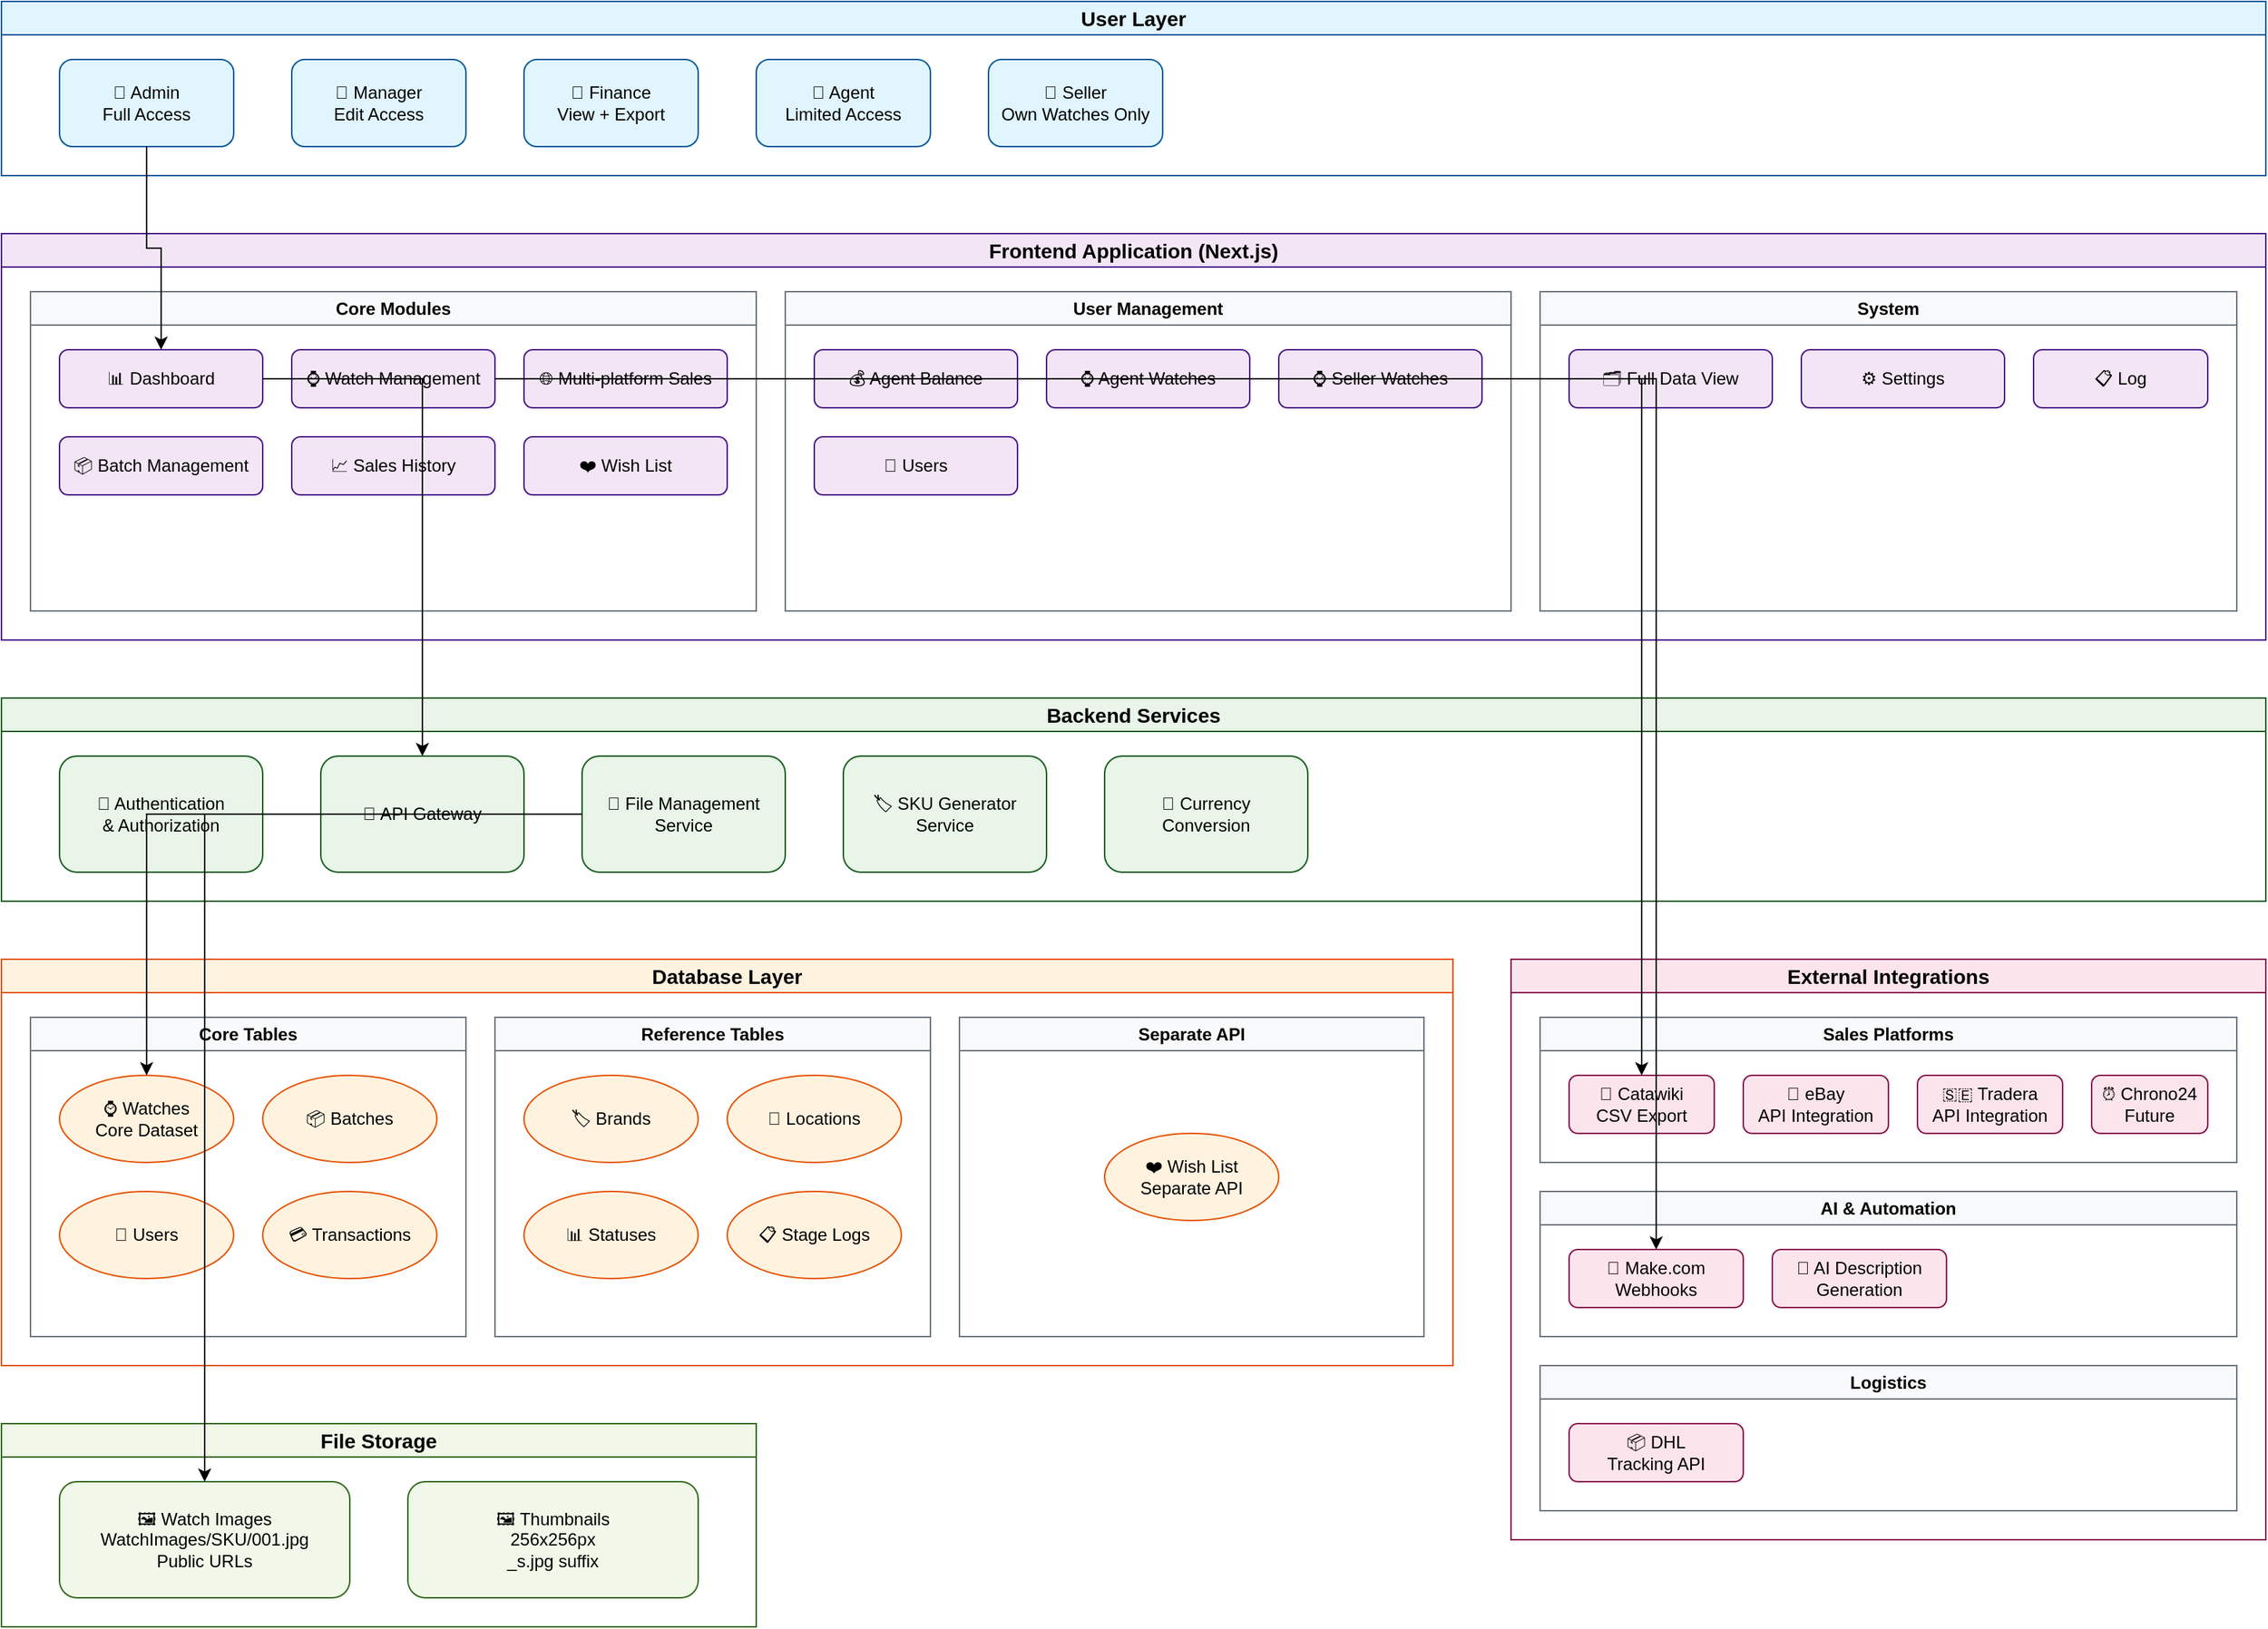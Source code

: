 <mxfile version="22.1.16">
  <diagram name="Second Vintage CRM Architecture" id="architecture">
    <mxGraphModel dx="2074" dy="1196" grid="1" gridSize="10" guides="1" tooltips="1" connect="1" arrows="1" fold="1" page="1" pageScale="1" pageWidth="1654" pageHeight="2336" math="0" shadow="0">
      <root>
        <mxCell id="0" />
        <mxCell id="1" parent="0" />
        
        <!-- User Layer -->
        <mxCell id="userLayer" value="User Layer" style="swimlane;whiteSpace=wrap;html=1;fillColor=#e1f5fe;strokeColor=#01579b;fontStyle=1;fontSize=14;" vertex="1" parent="1">
          <mxGeometry x="40" y="40" width="1560" height="120" as="geometry" />
        </mxCell>
        
        <mxCell id="admin" value="👤 Admin&#xa;Full Access" style="rounded=1;whiteSpace=wrap;html=1;fillColor=#e1f5fe;strokeColor=#01579b;" vertex="1" parent="userLayer">
          <mxGeometry x="40" y="40" width="120" height="60" as="geometry" />
        </mxCell>
        
        <mxCell id="manager" value="👤 Manager&#xa;Edit Access" style="rounded=1;whiteSpace=wrap;html=1;fillColor=#e1f5fe;strokeColor=#01579b;" vertex="1" parent="userLayer">
          <mxGeometry x="200" y="40" width="120" height="60" as="geometry" />
        </mxCell>
        
        <mxCell id="finance" value="👤 Finance&#xa;View + Export" style="rounded=1;whiteSpace=wrap;html=1;fillColor=#e1f5fe;strokeColor=#01579b;" vertex="1" parent="userLayer">
          <mxGeometry x="360" y="40" width="120" height="60" as="geometry" />
        </mxCell>
        
        <mxCell id="agent" value="👤 Agent&#xa;Limited Access" style="rounded=1;whiteSpace=wrap;html=1;fillColor=#e1f5fe;strokeColor=#01579b;" vertex="1" parent="userLayer">
          <mxGeometry x="520" y="40" width="120" height="60" as="geometry" />
        </mxCell>
        
        <mxCell id="seller" value="👤 Seller&#xa;Own Watches Only" style="rounded=1;whiteSpace=wrap;html=1;fillColor=#e1f5fe;strokeColor=#01579b;" vertex="1" parent="userLayer">
          <mxGeometry x="680" y="40" width="120" height="60" as="geometry" />
        </mxCell>
        
        <!-- Frontend Application -->
        <mxCell id="frontendLayer" value="Frontend Application (Next.js)" style="swimlane;whiteSpace=wrap;html=1;fillColor=#f3e5f5;strokeColor=#4a148c;fontStyle=1;fontSize=14;" vertex="1" parent="1">
          <mxGeometry x="40" y="200" width="1560" height="280" as="geometry" />
        </mxCell>
        
        <!-- Core Modules -->
        <mxCell id="coreModules" value="Core Modules" style="swimlane;whiteSpace=wrap;html=1;fillColor=#f8f9fa;strokeColor=#6c757d;" vertex="1" parent="frontendLayer">
          <mxGeometry x="20" y="40" width="500" height="220" as="geometry" />
        </mxCell>
        
        <mxCell id="dashboard" value="📊 Dashboard" style="rounded=1;whiteSpace=wrap;html=1;fillColor=#f3e5f5;strokeColor=#4a148c;" vertex="1" parent="coreModules">
          <mxGeometry x="20" y="40" width="140" height="40" as="geometry" />
        </mxCell>
        
        <mxCell id="watchMgmt" value="⌚ Watch Management" style="rounded=1;whiteSpace=wrap;html=1;fillColor=#f3e5f5;strokeColor=#4a148c;" vertex="1" parent="coreModules">
          <mxGeometry x="180" y="40" width="140" height="40" as="geometry" />
        </mxCell>
        
        <mxCell id="multiPlatform" value="🌐 Multi-platform Sales" style="rounded=1;whiteSpace=wrap;html=1;fillColor=#f3e5f5;strokeColor=#4a148c;" vertex="1" parent="coreModules">
          <mxGeometry x="340" y="40" width="140" height="40" as="geometry" />
        </mxCell>
        
        <mxCell id="batchMgmt" value="📦 Batch Management" style="rounded=1;whiteSpace=wrap;html=1;fillColor=#f3e5f5;strokeColor=#4a148c;" vertex="1" parent="coreModules">
          <mxGeometry x="20" y="100" width="140" height="40" as="geometry" />
        </mxCell>
        
        <mxCell id="salesHistory" value="📈 Sales History" style="rounded=1;whiteSpace=wrap;html=1;fillColor=#f3e5f5;strokeColor=#4a148c;" vertex="1" parent="coreModules">
          <mxGeometry x="180" y="100" width="140" height="40" as="geometry" />
        </mxCell>
        
        <mxCell id="wishList" value="❤️ Wish List" style="rounded=1;whiteSpace=wrap;html=1;fillColor=#f3e5f5;strokeColor=#4a148c;" vertex="1" parent="coreModules">
          <mxGeometry x="340" y="100" width="140" height="40" as="geometry" />
        </mxCell>
        
        <!-- User Management -->
        <mxCell id="userMgmt" value="User Management" style="swimlane;whiteSpace=wrap;html=1;fillColor=#f8f9fa;strokeColor=#6c757d;" vertex="1" parent="frontendLayer">
          <mxGeometry x="540" y="40" width="500" height="220" as="geometry" />
        </mxCell>
        
        <mxCell id="agentBalance" value="💰 Agent Balance" style="rounded=1;whiteSpace=wrap;html=1;fillColor=#f3e5f5;strokeColor=#4a148c;" vertex="1" parent="userMgmt">
          <mxGeometry x="20" y="40" width="140" height="40" as="geometry" />
        </mxCell>
        
        <mxCell id="agentWatches" value="⌚ Agent Watches" style="rounded=1;whiteSpace=wrap;html=1;fillColor=#f3e5f5;strokeColor=#4a148c;" vertex="1" parent="userMgmt">
          <mxGeometry x="180" y="40" width="140" height="40" as="geometry" />
        </mxCell>
        
        <mxCell id="sellerWatches" value="⌚ Seller Watches" style="rounded=1;whiteSpace=wrap;html=1;fillColor=#f3e5f5;strokeColor=#4a148c;" vertex="1" parent="userMgmt">
          <mxGeometry x="340" y="40" width="140" height="40" as="geometry" />
        </mxCell>
        
        <mxCell id="users" value="👥 Users" style="rounded=1;whiteSpace=wrap;html=1;fillColor=#f3e5f5;strokeColor=#4a148c;" vertex="1" parent="userMgmt">
          <mxGeometry x="20" y="100" width="140" height="40" as="geometry" />
        </mxCell>
        
        <!-- System -->
        <mxCell id="system" value="System" style="swimlane;whiteSpace=wrap;html=1;fillColor=#f8f9fa;strokeColor=#6c757d;" vertex="1" parent="frontendLayer">
          <mxGeometry x="1060" y="40" width="480" height="220" as="geometry" />
        </mxCell>
        
        <mxCell id="fullDataView" value="🗂️ Full Data View" style="rounded=1;whiteSpace=wrap;html=1;fillColor=#f3e5f5;strokeColor=#4a148c;" vertex="1" parent="system">
          <mxGeometry x="20" y="40" width="140" height="40" as="geometry" />
        </mxCell>
        
        <mxCell id="settings" value="⚙️ Settings" style="rounded=1;whiteSpace=wrap;html=1;fillColor=#f3e5f5;strokeColor=#4a148c;" vertex="1" parent="system">
          <mxGeometry x="180" y="40" width="140" height="40" as="geometry" />
        </mxCell>
        
        <mxCell id="log" value="📋 Log" style="rounded=1;whiteSpace=wrap;html=1;fillColor=#f3e5f5;strokeColor=#4a148c;" vertex="1" parent="system">
          <mxGeometry x="340" y="40" width="120" height="40" as="geometry" />
        </mxCell>
        
        <!-- Backend Services -->
        <mxCell id="backendLayer" value="Backend Services" style="swimlane;whiteSpace=wrap;html=1;fillColor=#e8f5e8;strokeColor=#1b5e20;fontStyle=1;fontSize=14;" vertex="1" parent="1">
          <mxGeometry x="40" y="520" width="1560" height="140" as="geometry" />
        </mxCell>
        
        <mxCell id="authService" value="🔐 Authentication&#xa;&amp; Authorization" style="rounded=1;whiteSpace=wrap;html=1;fillColor=#e8f5e8;strokeColor=#1b5e20;" vertex="1" parent="backendLayer">
          <mxGeometry x="40" y="40" width="140" height="80" as="geometry" />
        </mxCell>
        
        <mxCell id="apiGateway" value="🚪 API Gateway" style="rounded=1;whiteSpace=wrap;html=1;fillColor=#e8f5e8;strokeColor=#1b5e20;" vertex="1" parent="backendLayer">
          <mxGeometry x="220" y="40" width="140" height="80" as="geometry" />
        </mxCell>
        
        <mxCell id="fileService" value="📁 File Management&#xa;Service" style="rounded=1;whiteSpace=wrap;html=1;fillColor=#e8f5e8;strokeColor=#1b5e20;" vertex="1" parent="backendLayer">
          <mxGeometry x="400" y="40" width="140" height="80" as="geometry" />
        </mxCell>
        
        <mxCell id="skuGenerator" value="🏷️ SKU Generator&#xa;Service" style="rounded=1;whiteSpace=wrap;html=1;fillColor=#e8f5e8;strokeColor=#1b5e20;" vertex="1" parent="backendLayer">
          <mxGeometry x="580" y="40" width="140" height="80" as="geometry" />
        </mxCell>
        
        <mxCell id="currencyService" value="💱 Currency&#xa;Conversion" style="rounded=1;whiteSpace=wrap;html=1;fillColor=#e8f5e8;strokeColor=#1b5e20;" vertex="1" parent="backendLayer">
          <mxGeometry x="760" y="40" width="140" height="80" as="geometry" />
        </mxCell>
        
        <!-- Database Layer -->
        <mxCell id="databaseLayer" value="Database Layer" style="swimlane;whiteSpace=wrap;html=1;fillColor=#fff3e0;strokeColor=#e65100;fontStyle=1;fontSize=14;" vertex="1" parent="1">
          <mxGeometry x="40" y="700" width="1000" height="280" as="geometry" />
        </mxCell>
        
        <!-- Core Tables -->
        <mxCell id="coreTables" value="Core Tables" style="swimlane;whiteSpace=wrap;html=1;fillColor=#f8f9fa;strokeColor=#6c757d;" vertex="1" parent="databaseLayer">
          <mxGeometry x="20" y="40" width="300" height="220" as="geometry" />
        </mxCell>
        
        <mxCell id="watchesDB" value="⌚ Watches&#xa;Core Dataset" style="ellipse;whiteSpace=wrap;html=1;fillColor=#fff3e0;strokeColor=#e65100;" vertex="1" parent="coreTables">
          <mxGeometry x="20" y="40" width="120" height="60" as="geometry" />
        </mxCell>
        
        <mxCell id="batchesDB" value="📦 Batches" style="ellipse;whiteSpace=wrap;html=1;fillColor=#fff3e0;strokeColor=#e65100;" vertex="1" parent="coreTables">
          <mxGeometry x="160" y="40" width="120" height="60" as="geometry" />
        </mxCell>
        
        <mxCell id="usersDB" value="👥 Users" style="ellipse;whiteSpace=wrap;html=1;fillColor=#fff3e0;strokeColor=#e65100;" vertex="1" parent="coreTables">
          <mxGeometry x="20" y="120" width="120" height="60" as="geometry" />
        </mxCell>
        
        <mxCell id="transactionsDB" value="💳 Transactions" style="ellipse;whiteSpace=wrap;html=1;fillColor=#fff3e0;strokeColor=#e65100;" vertex="1" parent="coreTables">
          <mxGeometry x="160" y="120" width="120" height="60" as="geometry" />
        </mxCell>
        
        <!-- Reference Tables -->
        <mxCell id="refTables" value="Reference Tables" style="swimlane;whiteSpace=wrap;html=1;fillColor=#f8f9fa;strokeColor=#6c757d;" vertex="1" parent="databaseLayer">
          <mxGeometry x="340" y="40" width="300" height="220" as="geometry" />
        </mxCell>
        
        <mxCell id="brandsDB" value="🏷️ Brands" style="ellipse;whiteSpace=wrap;html=1;fillColor=#fff3e0;strokeColor=#e65100;" vertex="1" parent="refTables">
          <mxGeometry x="20" y="40" width="120" height="60" as="geometry" />
        </mxCell>
        
        <mxCell id="locationsDB" value="📍 Locations" style="ellipse;whiteSpace=wrap;html=1;fillColor=#fff3e0;strokeColor=#e65100;" vertex="1" parent="refTables">
          <mxGeometry x="160" y="40" width="120" height="60" as="geometry" />
        </mxCell>
        
        <mxCell id="statusesDB" value="📊 Statuses" style="ellipse;whiteSpace=wrap;html=1;fillColor=#fff3e0;strokeColor=#e65100;" vertex="1" parent="refTables">
          <mxGeometry x="20" y="120" width="120" height="60" as="geometry" />
        </mxCell>
        
        <mxCell id="stageLogsDB" value="📋 Stage Logs" style="ellipse;whiteSpace=wrap;html=1;fillColor=#fff3e0;strokeColor=#e65100;" vertex="1" parent="refTables">
          <mxGeometry x="160" y="120" width="120" height="60" as="geometry" />
        </mxCell>
        
        <!-- Separate API -->
        <mxCell id="separateAPI" value="Separate API" style="swimlane;whiteSpace=wrap;html=1;fillColor=#f8f9fa;strokeColor=#6c757d;" vertex="1" parent="databaseLayer">
          <mxGeometry x="660" y="40" width="320" height="220" as="geometry" />
        </mxCell>
        
        <mxCell id="wishListDB" value="❤️ Wish List&#xa;Separate API" style="ellipse;whiteSpace=wrap;html=1;fillColor=#fff3e0;strokeColor=#e65100;" vertex="1" parent="separateAPI">
          <mxGeometry x="100" y="80" width="120" height="60" as="geometry" />
        </mxCell>
        
        <!-- External Integrations -->
        <mxCell id="externalLayer" value="External Integrations" style="swimlane;whiteSpace=wrap;html=1;fillColor=#fce4ec;strokeColor=#880e4f;fontStyle=1;fontSize=14;" vertex="1" parent="1">
          <mxGeometry x="1080" y="700" width="520" height="400" as="geometry" />
        </mxCell>
        
        <!-- Sales Platforms -->
        <mxCell id="salesPlatforms" value="Sales Platforms" style="swimlane;whiteSpace=wrap;html=1;fillColor=#f8f9fa;strokeColor=#6c757d;" vertex="1" parent="externalLayer">
          <mxGeometry x="20" y="40" width="480" height="100" as="geometry" />
        </mxCell>
        
        <mxCell id="catawiki" value="🏺 Catawiki&#xa;CSV Export" style="rounded=1;whiteSpace=wrap;html=1;fillColor=#fce4ec;strokeColor=#880e4f;" vertex="1" parent="salesPlatforms">
          <mxGeometry x="20" y="40" width="100" height="40" as="geometry" />
        </mxCell>
        
        <mxCell id="ebay" value="🛒 eBay&#xa;API Integration" style="rounded=1;whiteSpace=wrap;html=1;fillColor=#fce4ec;strokeColor=#880e4f;" vertex="1" parent="salesPlatforms">
          <mxGeometry x="140" y="40" width="100" height="40" as="geometry" />
        </mxCell>
        
        <mxCell id="tradera" value="🇸🇪 Tradera&#xa;API Integration" style="rounded=1;whiteSpace=wrap;html=1;fillColor=#fce4ec;strokeColor=#880e4f;" vertex="1" parent="salesPlatforms">
          <mxGeometry x="260" y="40" width="100" height="40" as="geometry" />
        </mxCell>
        
        <mxCell id="chrono24" value="⏰ Chrono24&#xa;Future" style="rounded=1;whiteSpace=wrap;html=1;fillColor=#fce4ec;strokeColor=#880e4f;" vertex="1" parent="salesPlatforms">
          <mxGeometry x="380" y="40" width="80" height="40" as="geometry" />
        </mxCell>
        
        <!-- AI & Automation -->
        <mxCell id="aiAutomation" value="AI &amp; Automation" style="swimlane;whiteSpace=wrap;html=1;fillColor=#f8f9fa;strokeColor=#6c757d;" vertex="1" parent="externalLayer">
          <mxGeometry x="20" y="160" width="480" height="100" as="geometry" />
        </mxCell>
        
        <mxCell id="makeCom" value="🤖 Make.com&#xa;Webhooks" style="rounded=1;whiteSpace=wrap;html=1;fillColor=#fce4ec;strokeColor=#880e4f;" vertex="1" parent="aiAutomation">
          <mxGeometry x="20" y="40" width="120" height="40" as="geometry" />
        </mxCell>
        
        <mxCell id="aiService" value="🧠 AI Description&#xa;Generation" style="rounded=1;whiteSpace=wrap;html=1;fillColor=#fce4ec;strokeColor=#880e4f;" vertex="1" parent="aiAutomation">
          <mxGeometry x="160" y="40" width="120" height="40" as="geometry" />
        </mxCell>
        
        <!-- Logistics -->
        <mxCell id="logistics" value="Logistics" style="swimlane;whiteSpace=wrap;html=1;fillColor=#f8f9fa;strokeColor=#6c757d;" vertex="1" parent="externalLayer">
          <mxGeometry x="20" y="280" width="480" height="100" as="geometry" />
        </mxCell>
        
        <mxCell id="dhl" value="📦 DHL&#xa;Tracking API" style="rounded=1;whiteSpace=wrap;html=1;fillColor=#fce4ec;strokeColor=#880e4f;" vertex="1" parent="logistics">
          <mxGeometry x="20" y="40" width="120" height="40" as="geometry" />
        </mxCell>
        
        <!-- File Storage -->
        <mxCell id="fileStorage" value="File Storage" style="swimlane;whiteSpace=wrap;html=1;fillColor=#f1f8e9;strokeColor=#33691e;fontStyle=1;fontSize=14;" vertex="1" parent="1">
          <mxGeometry x="40" y="1020" width="520" height="140" as="geometry" />
        </mxCell>
        
        <mxCell id="imageStorage" value="🖼️ Watch Images&#xa;WatchImages/SKU/001.jpg&#xa;Public URLs" style="rounded=1;whiteSpace=wrap;html=1;fillColor=#f1f8e9;strokeColor=#33691e;" vertex="1" parent="fileStorage">
          <mxGeometry x="40" y="40" width="200" height="80" as="geometry" />
        </mxCell>
        
        <mxCell id="thumbnailStorage" value="🖼️ Thumbnails&#xa;256x256px&#xa;_s.jpg suffix" style="rounded=1;whiteSpace=wrap;html=1;fillColor=#f1f8e9;strokeColor=#33691e;" vertex="1" parent="fileStorage">
          <mxGeometry x="280" y="40" width="200" height="80" as="geometry" />
        </mxCell>
        
        <!-- Connections -->
        <mxCell id="conn1" style="edgeStyle=orthogonalEdgeStyle;rounded=0;orthogonalLoop=1;jettySize=auto;html=1;" edge="1" parent="1" source="admin" target="dashboard">
          <mxGeometry relative="1" as="geometry" />
        </mxCell>
        
        <mxCell id="conn2" style="edgeStyle=orthogonalEdgeStyle;rounded=0;orthogonalLoop=1;jettySize=auto;html=1;" edge="1" parent="1" source="dashboard" target="apiGateway">
          <mxGeometry relative="1" as="geometry" />
        </mxCell>
        
        <mxCell id="conn3" style="edgeStyle=orthogonalEdgeStyle;rounded=0;orthogonalLoop=1;jettySize=auto;html=1;" edge="1" parent="1" source="apiGateway" target="watchesDB">
          <mxGeometry relative="1" as="geometry" />
        </mxCell>
        
        <mxCell id="conn4" style="edgeStyle=orthogonalEdgeStyle;rounded=0;orthogonalLoop=1;jettySize=auto;html=1;" edge="1" parent="1" source="multiPlatform" target="catawiki">
          <mxGeometry relative="1" as="geometry" />
        </mxCell>
        
        <mxCell id="conn5" style="edgeStyle=orthogonalEdgeStyle;rounded=0;orthogonalLoop=1;jettySize=auto;html=1;" edge="1" parent="1" source="watchMgmt" target="makeCom">
          <mxGeometry relative="1" as="geometry" />
        </mxCell>
        
        <mxCell id="conn6" style="edgeStyle=orthogonalEdgeStyle;rounded=0;orthogonalLoop=1;jettySize=auto;html=1;" edge="1" parent="1" source="fileService" target="imageStorage">
          <mxGeometry relative="1" as="geometry" />
        </mxCell>
        
      </root>
    </mxGraphModel>
  </diagram>
</mxfile>